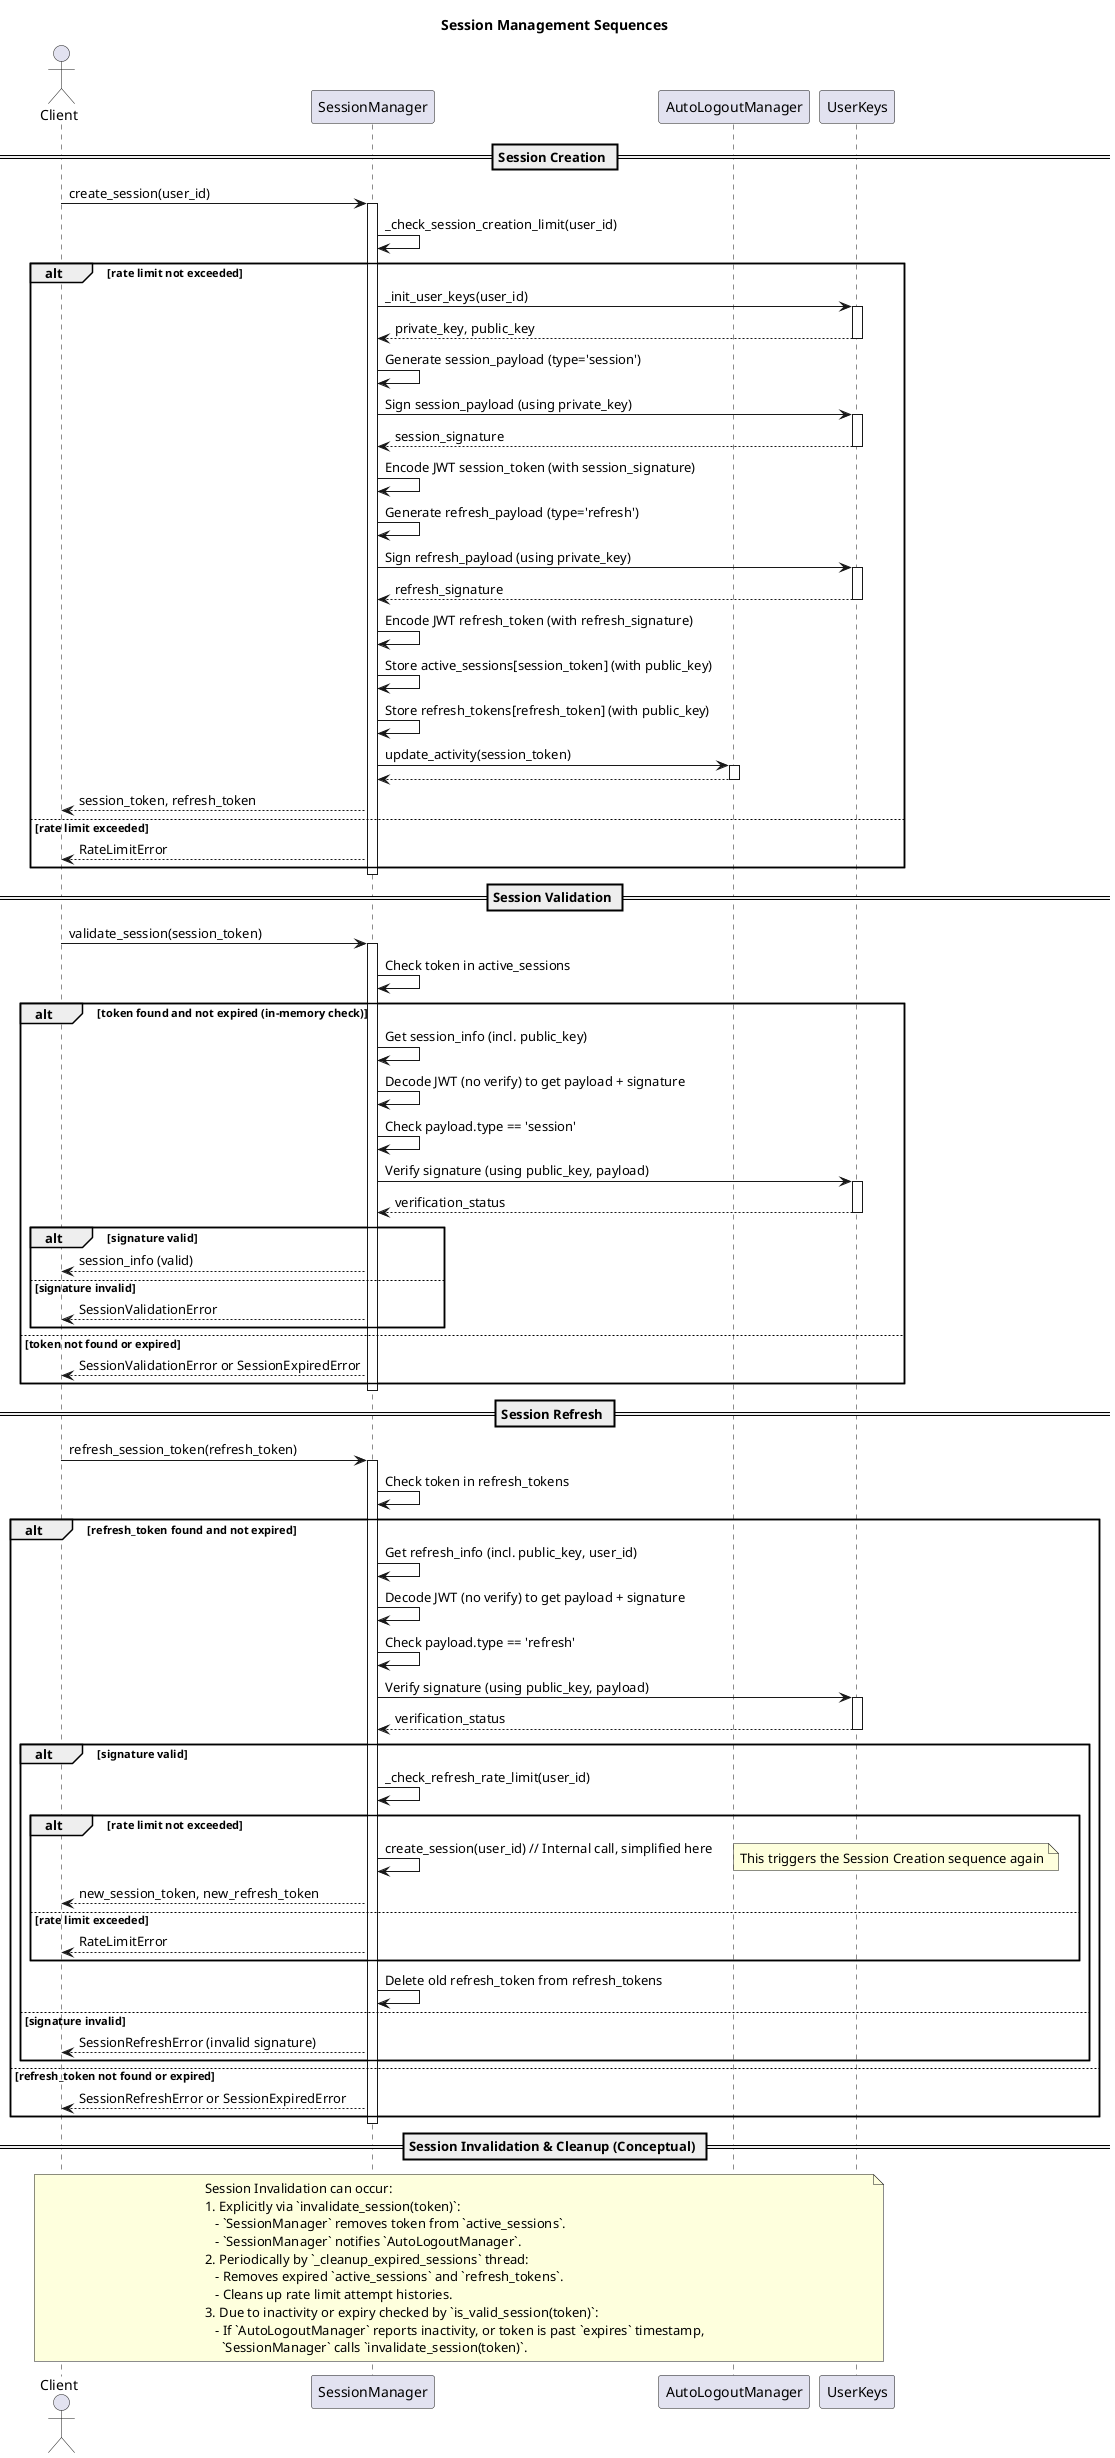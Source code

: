 @startuml Session Management
actor Client
participant SessionManager
participant AutoLogoutManager
participant UserKeys

title Session Management Sequences

== Session Creation ==
Client -> SessionManager: create_session(user_id)
activate SessionManager
SessionManager -> SessionManager: _check_session_creation_limit(user_id)
alt rate limit not exceeded
    SessionManager -> UserKeys: _init_user_keys(user_id)
    activate UserKeys
    UserKeys --> SessionManager: private_key, public_key
    deactivate UserKeys
    SessionManager -> SessionManager: Generate session_payload (type='session')
    SessionManager -> UserKeys: Sign session_payload (using private_key)
    activate UserKeys
    UserKeys --> SessionManager: session_signature
    deactivate UserKeys
    SessionManager -> SessionManager: Encode JWT session_token (with session_signature)
    SessionManager -> SessionManager: Generate refresh_payload (type='refresh')
    SessionManager -> UserKeys: Sign refresh_payload (using private_key)
    activate UserKeys
    UserKeys --> SessionManager: refresh_signature
    deactivate UserKeys
    SessionManager -> SessionManager: Encode JWT refresh_token (with refresh_signature)
    SessionManager -> SessionManager: Store active_sessions[session_token] (with public_key)
    SessionManager -> SessionManager: Store refresh_tokens[refresh_token] (with public_key)
    SessionManager -> AutoLogoutManager: update_activity(session_token)
    activate AutoLogoutManager
    AutoLogoutManager --> SessionManager
    deactivate AutoLogoutManager
    SessionManager --> Client: session_token, refresh_token
else rate limit exceeded
    SessionManager --> Client: RateLimitError
end
deactivate SessionManager

== Session Validation ==
Client -> SessionManager: validate_session(session_token)
activate SessionManager
SessionManager -> SessionManager: Check token in active_sessions
alt token found and not expired (in-memory check)
    SessionManager -> SessionManager: Get session_info (incl. public_key)
    SessionManager -> SessionManager: Decode JWT (no verify) to get payload + signature
    SessionManager -> SessionManager: Check payload.type == 'session'
    SessionManager -> UserKeys: Verify signature (using public_key, payload)
    activate UserKeys
    UserKeys --> SessionManager: verification_status
    deactivate UserKeys
    alt signature valid
        ' Note: If is_valid_session is used, AutoLogoutManager.update_activity is called here
        SessionManager --> Client: session_info (valid)
    else signature invalid
        SessionManager --> Client: SessionValidationError
    end
else token not found or expired
    SessionManager --> Client: SessionValidationError or SessionExpiredError
end
deactivate SessionManager

== Session Refresh ==
Client -> SessionManager: refresh_session_token(refresh_token)
activate SessionManager
SessionManager -> SessionManager: Check token in refresh_tokens
alt refresh_token found and not expired
    SessionManager -> SessionManager: Get refresh_info (incl. public_key, user_id)
    SessionManager -> SessionManager: Decode JWT (no verify) to get payload + signature
    SessionManager -> SessionManager: Check payload.type == 'refresh'
    SessionManager -> UserKeys: Verify signature (using public_key, payload)
    activate UserKeys
    UserKeys --> SessionManager: verification_status
    deactivate UserKeys
    alt signature valid
        SessionManager -> SessionManager: _check_refresh_rate_limit(user_id)
        alt rate limit not exceeded
            SessionManager -> SessionManager: create_session(user_id) // Internal call, simplified here
            note right: This triggers the Session Creation sequence again
            SessionManager --> Client: new_session_token, new_refresh_token
        else rate limit exceeded
            SessionManager --> Client: RateLimitError
        end
        SessionManager -> SessionManager: Delete old refresh_token from refresh_tokens
    else signature invalid
        SessionManager --> Client: SessionRefreshError (invalid signature)
    end
else refresh_token not found or expired
    SessionManager --> Client: SessionRefreshError or SessionExpiredError
end
deactivate SessionManager

== Session Invalidation & Cleanup (Conceptual) ==
note across
  Session Invalidation can occur:
  1. Explicitly via `invalidate_session(token)`:
     - `SessionManager` removes token from `active_sessions`.
     - `SessionManager` notifies `AutoLogoutManager`.
  2. Periodically by `_cleanup_expired_sessions` thread:
     - Removes expired `active_sessions` and `refresh_tokens`.
     - Cleans up rate limit attempt histories.
  3. Due to inactivity or expiry checked by `is_valid_session(token)`:
     - If `AutoLogoutManager` reports inactivity, or token is past `expires` timestamp,
       `SessionManager` calls `invalidate_session(token)`.
end note

@enduml 